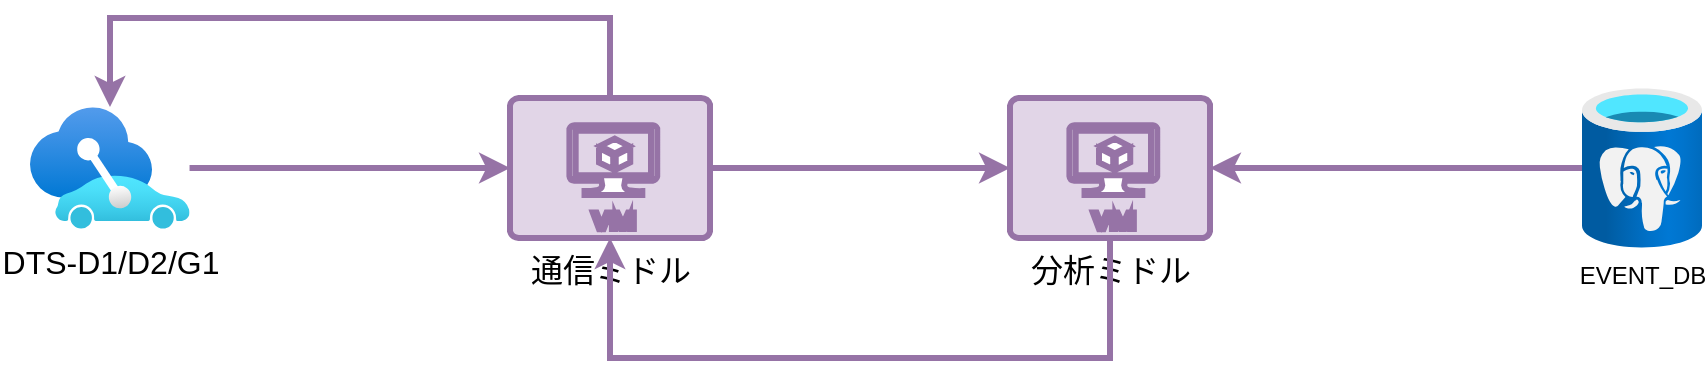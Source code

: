 <mxfile version="24.7.16">
  <diagram name="第 1 页" id="n_-BP2Z6rM-4rdSZ633D">
    <mxGraphModel dx="1386" dy="781" grid="1" gridSize="10" guides="1" tooltips="1" connect="1" arrows="1" fold="1" page="1" pageScale="1" pageWidth="827" pageHeight="1169" math="0" shadow="0">
      <root>
        <mxCell id="0" />
        <mxCell id="1" parent="0" />
        <mxCell id="bnF_GTkMxTmzhYA7cZSp-13" style="edgeStyle=orthogonalEdgeStyle;rounded=0;orthogonalLoop=1;jettySize=auto;html=1;startArrow=none;startFill=0;endArrow=classic;endFill=1;strokeWidth=3;fillColor=#e1d5e7;strokeColor=#9673a6;" edge="1" parent="1" source="bnF_GTkMxTmzhYA7cZSp-1" target="bnF_GTkMxTmzhYA7cZSp-2">
          <mxGeometry relative="1" as="geometry" />
        </mxCell>
        <mxCell id="bnF_GTkMxTmzhYA7cZSp-16" style="edgeStyle=orthogonalEdgeStyle;rounded=0;orthogonalLoop=1;jettySize=auto;html=1;strokeWidth=3;fillColor=#e1d5e7;strokeColor=#9673a6;" edge="1" parent="1" source="bnF_GTkMxTmzhYA7cZSp-1" target="bnF_GTkMxTmzhYA7cZSp-10">
          <mxGeometry relative="1" as="geometry">
            <Array as="points">
              <mxPoint x="420" y="220" />
              <mxPoint x="170" y="220" />
            </Array>
          </mxGeometry>
        </mxCell>
        <mxCell id="bnF_GTkMxTmzhYA7cZSp-1" value="通信ミドル" style="verticalLabelPosition=bottom;html=1;verticalAlign=top;align=center;strokeColor=#9673a6;fillColor=#e1d5e7;shape=mxgraph.azure.virtual_machine;fontSize=16;strokeWidth=3;" vertex="1" parent="1">
          <mxGeometry x="370" y="260" width="100" height="70" as="geometry" />
        </mxCell>
        <mxCell id="bnF_GTkMxTmzhYA7cZSp-2" value="分析ミドル" style="verticalLabelPosition=bottom;html=1;verticalAlign=top;align=center;strokeColor=#9673a6;fillColor=#e1d5e7;shape=mxgraph.azure.virtual_machine;fontSize=16;strokeWidth=3;" vertex="1" parent="1">
          <mxGeometry x="620" y="260" width="100" height="70" as="geometry" />
        </mxCell>
        <mxCell id="bnF_GTkMxTmzhYA7cZSp-9" style="edgeStyle=orthogonalEdgeStyle;rounded=0;orthogonalLoop=1;jettySize=auto;html=1;strokeWidth=3;fillColor=#e1d5e7;strokeColor=#9673a6;" edge="1" parent="1" source="bnF_GTkMxTmzhYA7cZSp-8" target="bnF_GTkMxTmzhYA7cZSp-2">
          <mxGeometry relative="1" as="geometry" />
        </mxCell>
        <mxCell id="bnF_GTkMxTmzhYA7cZSp-8" value="EVENT_DB" style="image;aspect=fixed;html=1;points=[];align=center;fontSize=12;image=img/lib/azure2/databases/Azure_Database_PostgreSQL_Server.svg;strokeWidth=3;fillColor=#e1d5e7;strokeColor=#9673a6;" vertex="1" parent="1">
          <mxGeometry x="906" y="255" width="60" height="80" as="geometry" />
        </mxCell>
        <mxCell id="bnF_GTkMxTmzhYA7cZSp-10" value="DTS-D1/D2/G1" style="image;aspect=fixed;html=1;points=[];align=center;fontSize=16;image=img/lib/azure2/other/Connected_Vehicle_Platform.svg;strokeWidth=3;fillColor=#e1d5e7;strokeColor=#9673a6;" vertex="1" parent="1">
          <mxGeometry x="130" y="264.5" width="79.77" height="61" as="geometry" />
        </mxCell>
        <mxCell id="bnF_GTkMxTmzhYA7cZSp-12" style="edgeStyle=orthogonalEdgeStyle;rounded=0;orthogonalLoop=1;jettySize=auto;html=1;entryX=0;entryY=0.5;entryDx=0;entryDy=0;entryPerimeter=0;strokeWidth=3;fillColor=#e1d5e7;strokeColor=#9673a6;" edge="1" parent="1" source="bnF_GTkMxTmzhYA7cZSp-10" target="bnF_GTkMxTmzhYA7cZSp-1">
          <mxGeometry relative="1" as="geometry" />
        </mxCell>
        <mxCell id="bnF_GTkMxTmzhYA7cZSp-15" style="edgeStyle=orthogonalEdgeStyle;rounded=0;orthogonalLoop=1;jettySize=auto;html=1;entryX=0.5;entryY=1;entryDx=0;entryDy=0;entryPerimeter=0;strokeWidth=3;fillColor=#e1d5e7;strokeColor=#9673a6;" edge="1" parent="1" source="bnF_GTkMxTmzhYA7cZSp-2" target="bnF_GTkMxTmzhYA7cZSp-1">
          <mxGeometry relative="1" as="geometry">
            <Array as="points">
              <mxPoint x="670" y="390" />
              <mxPoint x="420" y="390" />
            </Array>
          </mxGeometry>
        </mxCell>
      </root>
    </mxGraphModel>
  </diagram>
</mxfile>
